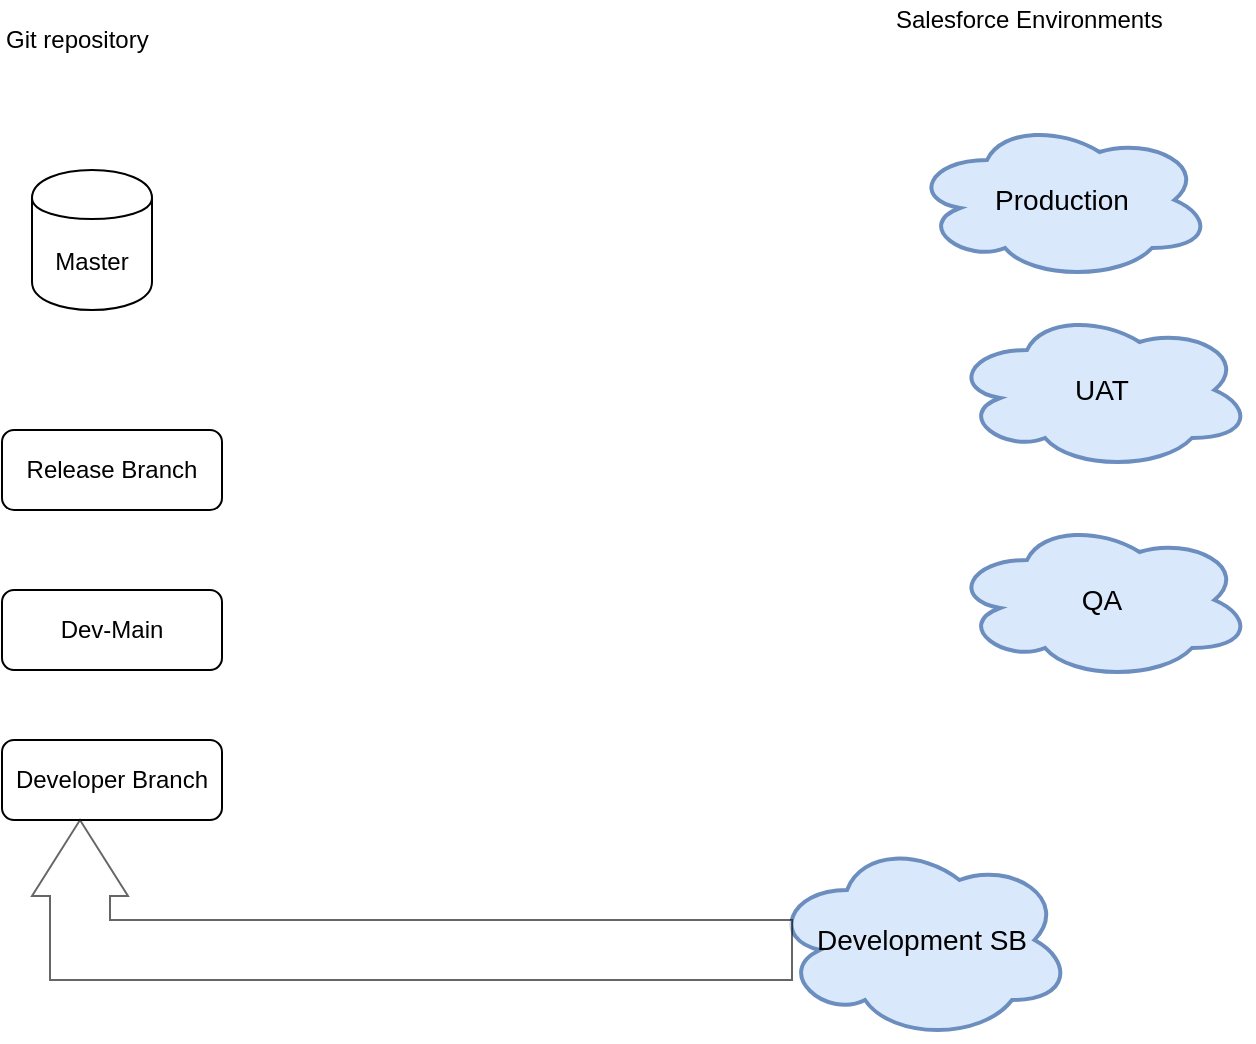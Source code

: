 <mxfile version="11.2.3" type="github" pages="1"><diagram id="ugZ9LgQXZQDwEc-XwA1F" name="Page-1"><mxGraphModel dx="868" dy="452" grid="1" gridSize="10" guides="1" tooltips="1" connect="1" arrows="1" fold="1" page="1" pageScale="1" pageWidth="850" pageHeight="1100" math="0" shadow="0"><root><mxCell id="0"/><mxCell id="1" parent="0"/><mxCell id="pKMbjU2xyeOJQkZC159j-1" value="Master" style="shape=cylinder;whiteSpace=wrap;html=1;boundedLbl=1;backgroundOutline=1;" vertex="1" parent="1"><mxGeometry x="70" y="115" width="60" height="70" as="geometry"/></mxCell><mxCell id="pKMbjU2xyeOJQkZC159j-2" value="Release Branch" style="rounded=1;whiteSpace=wrap;html=1;" vertex="1" parent="1"><mxGeometry x="55" y="245" width="110" height="40" as="geometry"/></mxCell><mxCell id="pKMbjU2xyeOJQkZC159j-3" value="Developer Branch" style="rounded=1;whiteSpace=wrap;html=1;" vertex="1" parent="1"><mxGeometry x="55" y="400" width="110" height="40" as="geometry"/></mxCell><mxCell id="pKMbjU2xyeOJQkZC159j-5" value="Production" style="ellipse;shape=cloud;strokeWidth=2;fontSize=14;whiteSpace=wrap;html=1;align=center;fillColor=#dae8fc;strokeColor=#6c8ebf;" vertex="1" parent="1"><mxGeometry x="510" y="90" width="150" height="80" as="geometry"/></mxCell><mxCell id="pKMbjU2xyeOJQkZC159j-6" value="Salesforce Environments&amp;nbsp;" style="text;html=1;resizable=0;points=[];autosize=1;align=left;verticalAlign=top;spacingTop=-4;" vertex="1" parent="1"><mxGeometry x="500" y="30" width="150" height="20" as="geometry"/></mxCell><mxCell id="pKMbjU2xyeOJQkZC159j-7" value="Git repository&amp;nbsp;" style="text;html=1;resizable=0;points=[];autosize=1;align=left;verticalAlign=top;spacingTop=-4;" vertex="1" parent="1"><mxGeometry x="55" y="40" width="90" height="20" as="geometry"/></mxCell><mxCell id="pKMbjU2xyeOJQkZC159j-8" value="UAT" style="ellipse;shape=cloud;strokeWidth=2;fontSize=14;whiteSpace=wrap;html=1;align=center;fillColor=#dae8fc;strokeColor=#6c8ebf;" vertex="1" parent="1"><mxGeometry x="530" y="185" width="150" height="80" as="geometry"/></mxCell><mxCell id="pKMbjU2xyeOJQkZC159j-9" value="QA" style="ellipse;shape=cloud;strokeWidth=2;fontSize=14;whiteSpace=wrap;html=1;align=center;fillColor=#dae8fc;strokeColor=#6c8ebf;" vertex="1" parent="1"><mxGeometry x="530" y="290" width="150" height="80" as="geometry"/></mxCell><mxCell id="pKMbjU2xyeOJQkZC159j-10" value="Development SB" style="ellipse;shape=cloud;strokeWidth=2;fontSize=14;whiteSpace=wrap;html=1;align=center;fillColor=#dae8fc;strokeColor=#6c8ebf;" vertex="1" parent="1"><mxGeometry x="440" y="450" width="150" height="100" as="geometry"/></mxCell><mxCell id="pKMbjU2xyeOJQkZC159j-11" value="Dev-Main" style="rounded=1;whiteSpace=wrap;html=1;" vertex="1" parent="1"><mxGeometry x="55" y="325" width="110" height="40" as="geometry"/></mxCell><mxCell id="pKMbjU2xyeOJQkZC159j-12" value="" style="html=1;shadow=0;dashed=0;align=center;verticalAlign=middle;shape=mxgraph.arrows2.bendArrow;dy=15;dx=38;notch=0;arrowHead=48;rounded=0;direction=north;opacity=60;strokeWidth=1;" vertex="1" parent="1"><mxGeometry x="70" y="440" width="380" height="80" as="geometry"/></mxCell></root></mxGraphModel></diagram></mxfile>